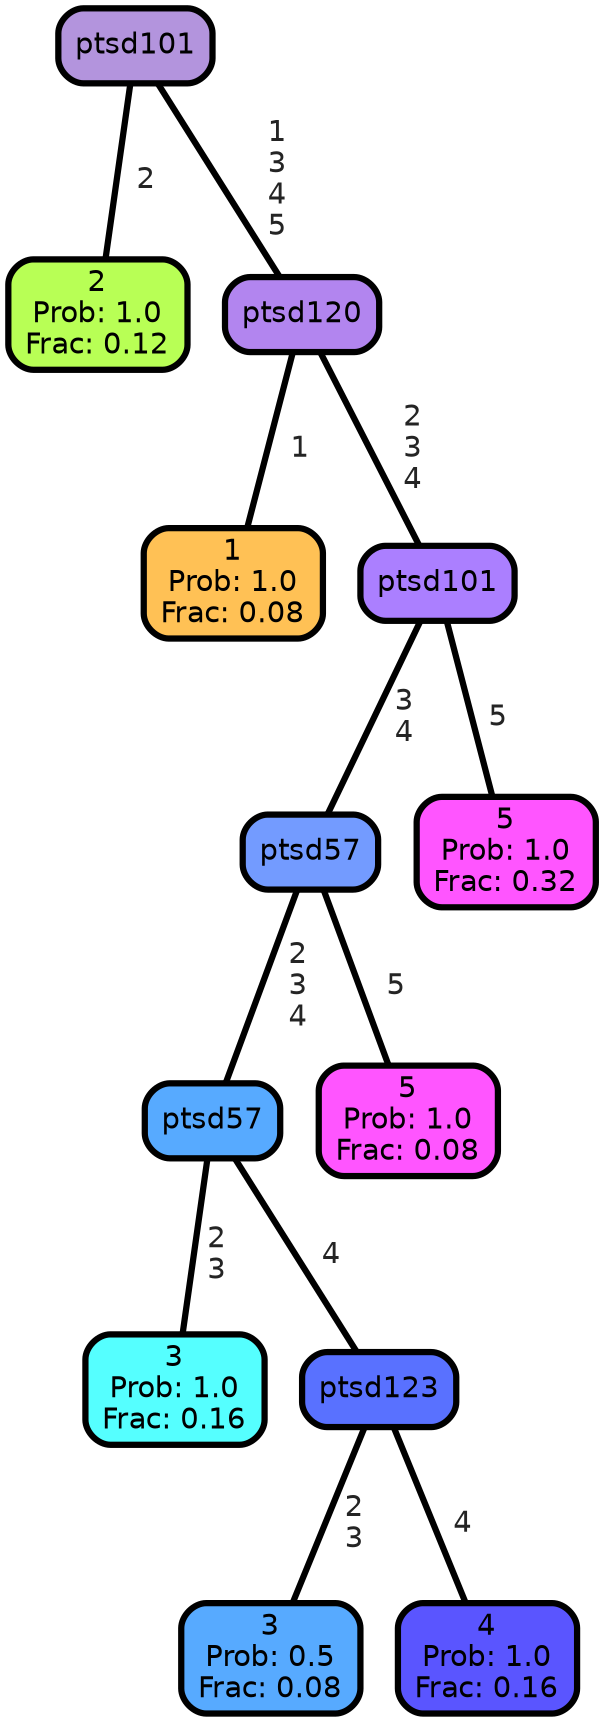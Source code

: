 graph Tree {
node [shape=box, style="filled, rounded",color="black",penwidth="3",fontcolor="black",                 fontname=helvetica] ;
graph [ranksep="0 equally", splines=straight,                 bgcolor=transparent, dpi=200] ;
edge [fontname=helvetica, fontweight=bold,fontcolor=grey14,color=black] ;
0 [label="2
Prob: 1.0
Frac: 0.12", fillcolor="#b8ff55"] ;
1 [label="ptsd101", fillcolor="#b394dd"] ;
2 [label="1
Prob: 1.0
Frac: 0.08", fillcolor="#ffc155"] ;
3 [label="ptsd120", fillcolor="#b285ef"] ;
4 [label="3
Prob: 1.0
Frac: 0.16", fillcolor="#55ffff"] ;
5 [label="ptsd57", fillcolor="#57aaff"] ;
6 [label="3
Prob: 0.5
Frac: 0.08", fillcolor="#57aaff"] ;
7 [label="ptsd123", fillcolor="#5971ff"] ;
8 [label="4
Prob: 1.0
Frac: 0.16", fillcolor="#5a55ff"] ;
9 [label="ptsd57", fillcolor="#739bff"] ;
10 [label="5
Prob: 1.0
Frac: 0.08", fillcolor="#ff55ff"] ;
11 [label="ptsd101", fillcolor="#ab7fff"] ;
12 [label="5
Prob: 1.0
Frac: 0.32", fillcolor="#ff55ff"] ;
1 -- 0 [label=" 2",penwidth=3] ;
1 -- 3 [label=" 1\n 3\n 4\n 5",penwidth=3] ;
3 -- 2 [label=" 1",penwidth=3] ;
3 -- 11 [label=" 2\n 3\n 4",penwidth=3] ;
5 -- 4 [label=" 2\n 3",penwidth=3] ;
5 -- 7 [label=" 4",penwidth=3] ;
7 -- 6 [label=" 2\n 3",penwidth=3] ;
7 -- 8 [label=" 4",penwidth=3] ;
9 -- 5 [label=" 2\n 3\n 4",penwidth=3] ;
9 -- 10 [label=" 5",penwidth=3] ;
11 -- 9 [label=" 3\n 4",penwidth=3] ;
11 -- 12 [label=" 5",penwidth=3] ;
{rank = same;}}